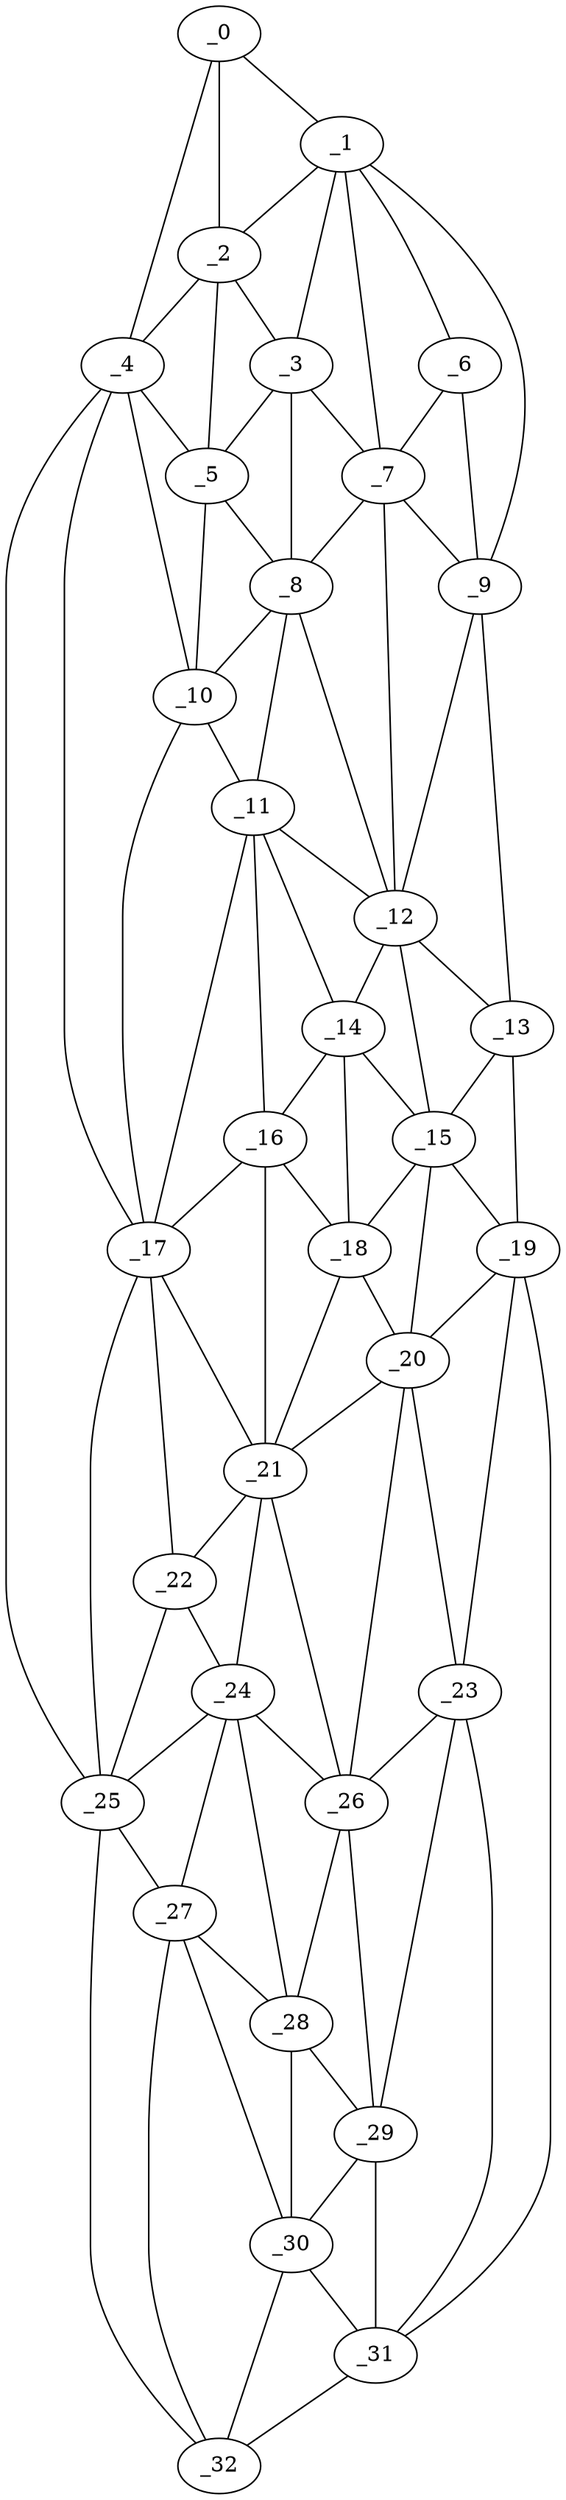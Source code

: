 graph "obj8__210.gxl" {
	_0	 [x=6,
		y=51];
	_1	 [x=12,
		y=45];
	_0 -- _1	 [valence=1];
	_2	 [x=15,
		y=61];
	_0 -- _2	 [valence=2];
	_4	 [x=20,
		y=73];
	_0 -- _4	 [valence=1];
	_1 -- _2	 [valence=2];
	_3	 [x=20,
		y=61];
	_1 -- _3	 [valence=1];
	_6	 [x=31,
		y=43];
	_1 -- _6	 [valence=1];
	_7	 [x=32,
		y=51];
	_1 -- _7	 [valence=2];
	_9	 [x=37,
		y=41];
	_1 -- _9	 [valence=1];
	_2 -- _3	 [valence=1];
	_2 -- _4	 [valence=2];
	_5	 [x=23,
		y=68];
	_2 -- _5	 [valence=2];
	_3 -- _5	 [valence=2];
	_3 -- _7	 [valence=1];
	_8	 [x=33,
		y=62];
	_3 -- _8	 [valence=2];
	_4 -- _5	 [valence=1];
	_10	 [x=37,
		y=76];
	_4 -- _10	 [valence=2];
	_17	 [x=70,
		y=83];
	_4 -- _17	 [valence=2];
	_25	 [x=95,
		y=89];
	_4 -- _25	 [valence=1];
	_5 -- _8	 [valence=1];
	_5 -- _10	 [valence=1];
	_6 -- _7	 [valence=2];
	_6 -- _9	 [valence=2];
	_7 -- _8	 [valence=2];
	_7 -- _9	 [valence=1];
	_12	 [x=54,
		y=47];
	_7 -- _12	 [valence=2];
	_8 -- _10	 [valence=2];
	_11	 [x=48,
		y=68];
	_8 -- _11	 [valence=2];
	_8 -- _12	 [valence=1];
	_9 -- _12	 [valence=2];
	_13	 [x=61,
		y=40];
	_9 -- _13	 [valence=1];
	_10 -- _11	 [valence=1];
	_10 -- _17	 [valence=1];
	_11 -- _12	 [valence=2];
	_14	 [x=62,
		y=60];
	_11 -- _14	 [valence=2];
	_16	 [x=63,
		y=71];
	_11 -- _16	 [valence=1];
	_11 -- _17	 [valence=2];
	_12 -- _13	 [valence=2];
	_12 -- _14	 [valence=1];
	_15	 [x=63,
		y=51];
	_12 -- _15	 [valence=1];
	_13 -- _15	 [valence=2];
	_19	 [x=74,
		y=42];
	_13 -- _19	 [valence=1];
	_14 -- _15	 [valence=2];
	_14 -- _16	 [valence=2];
	_18	 [x=72,
		y=62];
	_14 -- _18	 [valence=2];
	_15 -- _18	 [valence=1];
	_15 -- _19	 [valence=2];
	_20	 [x=75,
		y=61];
	_15 -- _20	 [valence=2];
	_16 -- _17	 [valence=2];
	_16 -- _18	 [valence=2];
	_21	 [x=78,
		y=73];
	_16 -- _21	 [valence=2];
	_17 -- _21	 [valence=1];
	_22	 [x=84,
		y=83];
	_17 -- _22	 [valence=2];
	_17 -- _25	 [valence=1];
	_18 -- _20	 [valence=2];
	_18 -- _21	 [valence=2];
	_19 -- _20	 [valence=1];
	_23	 [x=90,
		y=53];
	_19 -- _23	 [valence=2];
	_31	 [x=123,
		y=64];
	_19 -- _31	 [valence=1];
	_20 -- _21	 [valence=2];
	_20 -- _23	 [valence=2];
	_26	 [x=97,
		y=63];
	_20 -- _26	 [valence=1];
	_21 -- _22	 [valence=2];
	_24	 [x=95,
		y=79];
	_21 -- _24	 [valence=2];
	_21 -- _26	 [valence=2];
	_22 -- _24	 [valence=1];
	_22 -- _25	 [valence=1];
	_23 -- _26	 [valence=1];
	_29	 [x=108,
		y=65];
	_23 -- _29	 [valence=2];
	_23 -- _31	 [valence=2];
	_24 -- _25	 [valence=2];
	_24 -- _26	 [valence=1];
	_27	 [x=104,
		y=83];
	_24 -- _27	 [valence=2];
	_28	 [x=105,
		y=72];
	_24 -- _28	 [valence=2];
	_25 -- _27	 [valence=2];
	_32	 [x=125,
		y=71];
	_25 -- _32	 [valence=1];
	_26 -- _28	 [valence=1];
	_26 -- _29	 [valence=2];
	_27 -- _28	 [valence=2];
	_30	 [x=114,
		y=68];
	_27 -- _30	 [valence=2];
	_27 -- _32	 [valence=1];
	_28 -- _29	 [valence=2];
	_28 -- _30	 [valence=2];
	_29 -- _30	 [valence=2];
	_29 -- _31	 [valence=1];
	_30 -- _31	 [valence=1];
	_30 -- _32	 [valence=2];
	_31 -- _32	 [valence=1];
}
